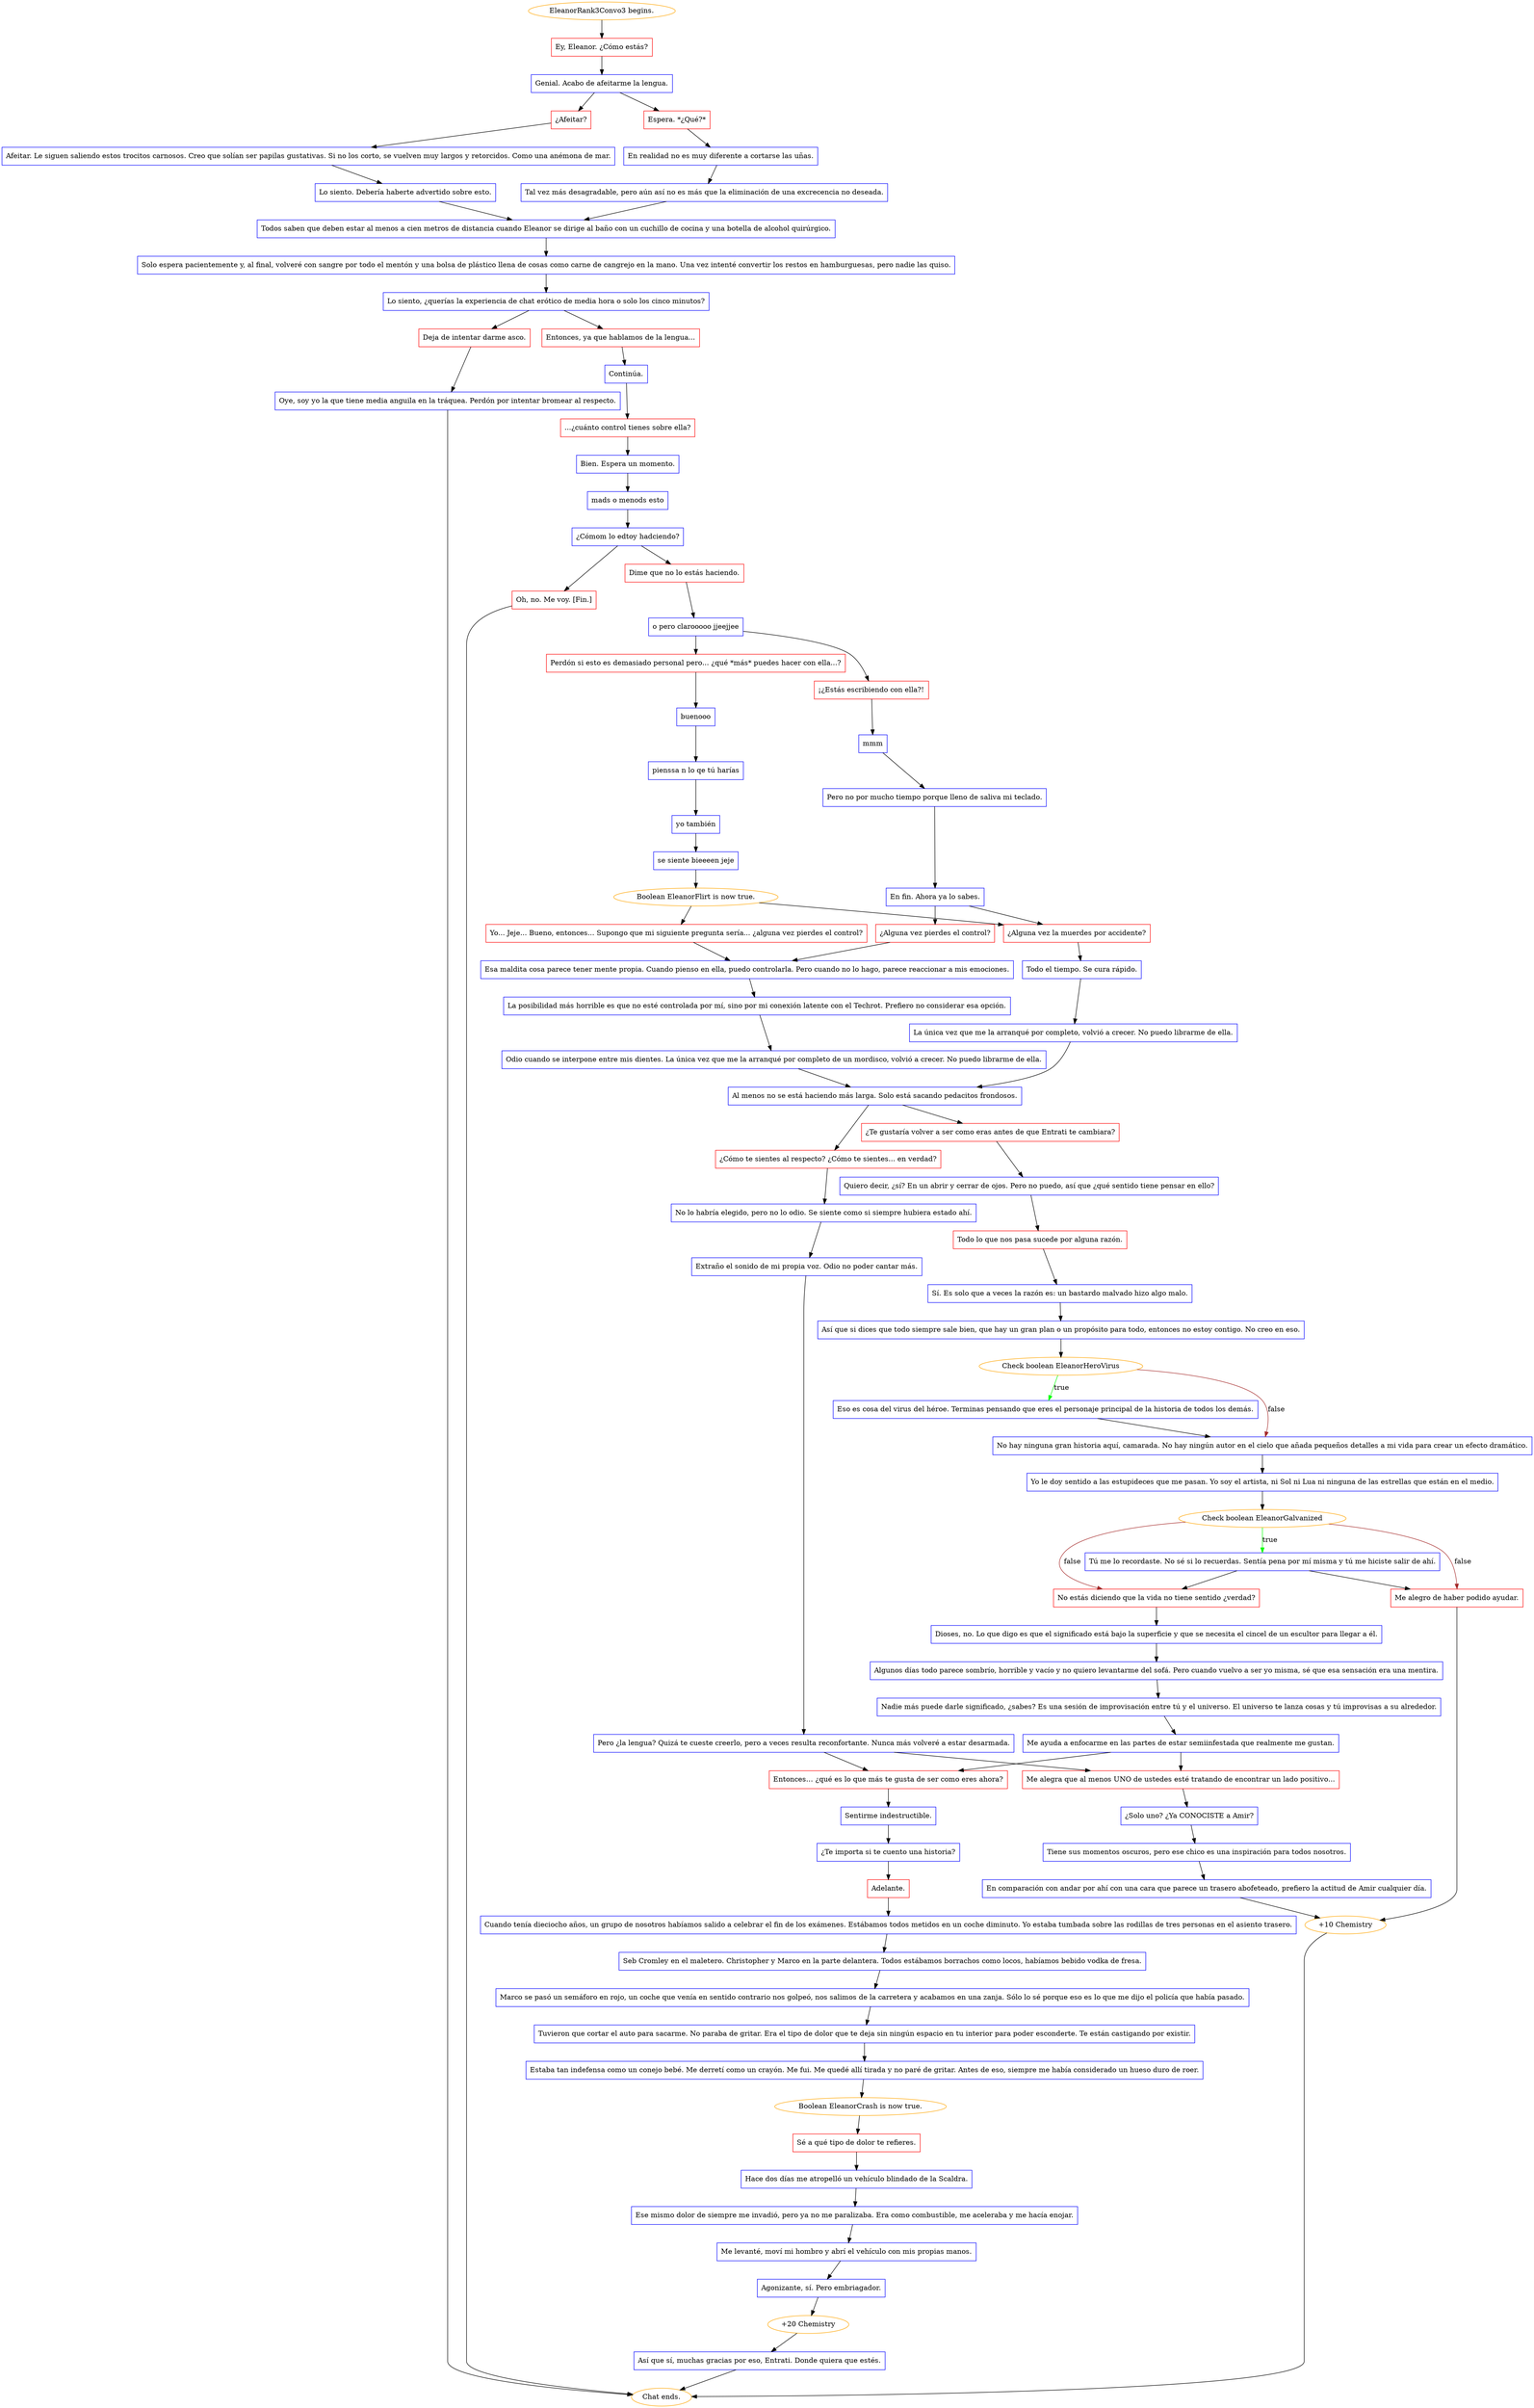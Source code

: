 digraph {
	"EleanorRank3Convo3 begins." [color=orange];
		"EleanorRank3Convo3 begins." -> j827821439;
	j827821439 [label="Ey, Eleanor. ¿Cómo estás?",shape=box,color=red];
		j827821439 -> j2634829391;
	j2634829391 [label="Genial. Acabo de afeitarme la lengua.",shape=box,color=blue];
		j2634829391 -> j693164960;
		j2634829391 -> j824314210;
	j693164960 [label="¿Afeitar?",shape=box,color=red];
		j693164960 -> j271326514;
	j824314210 [label="Espera. *¿Qué?*",shape=box,color=red];
		j824314210 -> j2583310522;
	j271326514 [label="Afeitar. Le siguen saliendo estos trocitos carnosos. Creo que solían ser papilas gustativas. Si no los corto, se vuelven muy largos y retorcidos. Como una anémona de mar.",shape=box,color=blue];
		j271326514 -> j1596570835;
	j2583310522 [label="En realidad no es muy diferente a cortarse las uñas.",shape=box,color=blue];
		j2583310522 -> j3515370234;
	j1596570835 [label="Lo siento. Debería haberte advertido sobre esto.",shape=box,color=blue];
		j1596570835 -> j871387236;
	j3515370234 [label="Tal vez más desagradable, pero aún así no es más que la eliminación de una excrecencia no deseada.",shape=box,color=blue];
		j3515370234 -> j871387236;
	j871387236 [label="Todos saben que deben estar al menos a cien metros de distancia cuando Eleanor se dirige al baño con un cuchillo de cocina y una botella de alcohol quirúrgico.",shape=box,color=blue];
		j871387236 -> j2221014602;
	j2221014602 [label="Solo espera pacientemente y, al final, volveré con sangre por todo el mentón y una bolsa de plástico llena de cosas como carne de cangrejo en la mano. Una vez intenté convertir los restos en hamburguesas, pero nadie las quiso.",shape=box,color=blue];
		j2221014602 -> j179172615;
	j179172615 [label="Lo siento, ¿querías la experiencia de chat erótico de media hora o solo los cinco minutos?",shape=box,color=blue];
		j179172615 -> j1128264435;
		j179172615 -> j2885575969;
	j1128264435 [label="Deja de intentar darme asco.",shape=box,color=red];
		j1128264435 -> j2176497095;
	j2885575969 [label="Entonces, ya que hablamos de la lengua...",shape=box,color=red];
		j2885575969 -> j185817533;
	j2176497095 [label="Oye, soy yo la que tiene media anguila en la tráquea. Perdón por intentar bromear al respecto.",shape=box,color=blue];
		j2176497095 -> "Chat ends.";
	j185817533 [label="Continúa.",shape=box,color=blue];
		j185817533 -> j2028564819;
	"Chat ends." [color=orange];
	j2028564819 [label="...¿cuánto control tienes sobre ella?",shape=box,color=red];
		j2028564819 -> j3383203697;
	j3383203697 [label="Bien. Espera un momento.",shape=box,color=blue];
		j3383203697 -> j2141376331;
	j2141376331 [label="mads o menods esto",shape=box,color=blue];
		j2141376331 -> j1462645882;
	j1462645882 [label="¿Cómom lo edtoy hadciendo?",shape=box,color=blue];
		j1462645882 -> j2255460206;
		j1462645882 -> j3354535072;
	j2255460206 [label="Dime que no lo estás haciendo.",shape=box,color=red];
		j2255460206 -> j3102107697;
	j3354535072 [label="Oh, no. Me voy. [Fin.]",shape=box,color=red];
		j3354535072 -> "Chat ends.";
	j3102107697 [label="o pero clarooooo jjeejjee",shape=box,color=blue];
		j3102107697 -> j1148327495;
		j3102107697 -> j3306926644;
	j1148327495 [label="¡¿Estás escribiendo con ella?!",shape=box,color=red];
		j1148327495 -> j1708361230;
	j3306926644 [label="Perdón si esto es demasiado personal pero... ¿qué *más* puedes hacer con ella...?",shape=box,color=red];
		j3306926644 -> j3198417634;
	j1708361230 [label="mmm",shape=box,color=blue];
		j1708361230 -> j3195686524;
	j3198417634 [label="buenooo",shape=box,color=blue];
		j3198417634 -> j3383275146;
	j3195686524 [label="Pero no por mucho tiempo porque lleno de saliva mi teclado.",shape=box,color=blue];
		j3195686524 -> j3050311411;
	j3383275146 [label="pienssa n lo qe tú harías",shape=box,color=blue];
		j3383275146 -> j2726859181;
	j3050311411 [label="En fin. Ahora ya lo sabes.",shape=box,color=blue];
		j3050311411 -> j449521939;
		j3050311411 -> j2265729148;
	j2726859181 [label="yo también",shape=box,color=blue];
		j2726859181 -> j1031705199;
	j449521939 [label="¿Alguna vez pierdes el control?",shape=box,color=red];
		j449521939 -> j1891815370;
	j2265729148 [label="¿Alguna vez la muerdes por accidente?",shape=box,color=red];
		j2265729148 -> j3052528588;
	j1031705199 [label="se siente bieeeen jeje",shape=box,color=blue];
		j1031705199 -> j1548558611;
	j1891815370 [label="Esa maldita cosa parece tener mente propia. Cuando pienso en ella, puedo controlarla. Pero cuando no lo hago, parece reaccionar a mis emociones.",shape=box,color=blue];
		j1891815370 -> j3874054441;
	j3052528588 [label="Todo el tiempo. Se cura rápido.",shape=box,color=blue];
		j3052528588 -> j203183694;
	j1548558611 [label="Boolean EleanorFlirt is now true.",color=orange];
		j1548558611 -> j2981358785;
		j1548558611 -> j2265729148;
	j3874054441 [label="La posibilidad más horrible es que no esté controlada por mí, sino por mi conexión latente con el Techrot. Prefiero no considerar esa opción.",shape=box,color=blue];
		j3874054441 -> j2049802812;
	j203183694 [label="La única vez que me la arranqué por completo, volvió a crecer. No puedo librarme de ella.",shape=box,color=blue];
		j203183694 -> j4055739016;
	j2981358785 [label="Yo... Jeje... Bueno, entonces... Supongo que mi siguiente pregunta sería... ¿alguna vez pierdes el control?",shape=box,color=red];
		j2981358785 -> j1891815370;
	j2049802812 [label="Odio cuando se interpone entre mis dientes. La única vez que me la arranqué por completo de un mordisco, volvió a crecer. No puedo librarme de ella.",shape=box,color=blue];
		j2049802812 -> j4055739016;
	j4055739016 [label="Al menos no se está haciendo más larga. Solo está sacando pedacitos frondosos.",shape=box,color=blue];
		j4055739016 -> j1358753280;
		j4055739016 -> j2536815895;
	j1358753280 [label="¿Te gustaría volver a ser como eras antes de que Entrati te cambiara?",shape=box,color=red];
		j1358753280 -> j735112859;
	j2536815895 [label="¿Cómo te sientes al respecto? ¿Cómo te sientes... en verdad?",shape=box,color=red];
		j2536815895 -> j3931562594;
	j735112859 [label="Quiero decir, ¿sí? En un abrir y cerrar de ojos. Pero no puedo, así que ¿qué sentido tiene pensar en ello?",shape=box,color=blue];
		j735112859 -> j3588775523;
	j3931562594 [label="No lo habría elegido, pero no lo odio. Se siente como si siempre hubiera estado ahí.",shape=box,color=blue];
		j3931562594 -> j2882950103;
	j3588775523 [label="Todo lo que nos pasa sucede por alguna razón.",shape=box,color=red];
		j3588775523 -> j2088477077;
	j2882950103 [label="Extraño el sonido de mi propia voz. Odio no poder cantar más.",shape=box,color=blue];
		j2882950103 -> j437307659;
	j2088477077 [label="Sí. Es solo que a veces la razón es: un bastardo malvado hizo algo malo.",shape=box,color=blue];
		j2088477077 -> j816577269;
	j437307659 [label="Pero ¿la lengua? Quizá te cueste creerlo, pero a veces resulta reconfortante. Nunca más volveré a estar desarmada.",shape=box,color=blue];
		j437307659 -> j3703442625;
		j437307659 -> j4048763327;
	j816577269 [label="Así que si dices que todo siempre sale bien, que hay un gran plan o un propósito para todo, entonces no estoy contigo. No creo en eso.",shape=box,color=blue];
		j816577269 -> j2507987141;
	j3703442625 [label="Entonces… ¿qué es lo que más te gusta de ser como eres ahora?",shape=box,color=red];
		j3703442625 -> j1582988544;
	j4048763327 [label="Me alegra que al menos UNO de ustedes esté tratando de encontrar un lado positivo...",shape=box,color=red];
		j4048763327 -> j521942513;
	j2507987141 [label="Check boolean EleanorHeroVirus",color=orange];
		j2507987141 -> j3179453793 [label=true,color=green];
		j2507987141 -> j2162386457 [label=false,color=brown];
	j1582988544 [label="Sentirme indestructible.",shape=box,color=blue];
		j1582988544 -> j1085325729;
	j521942513 [label="¿Solo uno? ¿Ya CONOCISTE a Amir?",shape=box,color=blue];
		j521942513 -> j1807818831;
	j3179453793 [label="Eso es cosa del virus del héroe. Terminas pensando que eres el personaje principal de la historia de todos los demás.",shape=box,color=blue];
		j3179453793 -> j2162386457;
	j2162386457 [label="No hay ninguna gran historia aquí, camarada. No hay ningún autor en el cielo que añada pequeños detalles a mi vida para crear un efecto dramático.",shape=box,color=blue];
		j2162386457 -> j3084353759;
	j1085325729 [label="¿Te importa si te cuento una historia?",shape=box,color=blue];
		j1085325729 -> j338952637;
	j1807818831 [label="Tiene sus momentos oscuros, pero ese chico es una inspiración para todos nosotros.",shape=box,color=blue];
		j1807818831 -> j334169388;
	j3084353759 [label="Yo le doy sentido a las estupideces que me pasan. Yo soy el artista, ni Sol ni Lua ni ninguna de las estrellas que están en el medio.",shape=box,color=blue];
		j3084353759 -> j3106372514;
	j338952637 [label="Adelante.",shape=box,color=red];
		j338952637 -> j1386340872;
	j334169388 [label="En comparación con andar por ahí con una cara que parece un trasero abofeteado, prefiero la actitud de Amir cualquier día.",shape=box,color=blue];
		j334169388 -> j1933300832;
	j3106372514 [label="Check boolean EleanorGalvanized",color=orange];
		j3106372514 -> j3945356998 [label=true,color=green];
		j3106372514 -> j2712835049 [label=false,color=brown];
		j3106372514 -> j1857404252 [label=false,color=brown];
	j1386340872 [label="Cuando tenía dieciocho años, un grupo de nosotros habíamos salido a celebrar el fin de los exámenes. Estábamos todos metidos en un coche diminuto. Yo estaba tumbada sobre las rodillas de tres personas en el asiento trasero.",shape=box,color=blue];
		j1386340872 -> j3761895877;
	j1933300832 [label="+10 Chemistry",color=orange];
		j1933300832 -> "Chat ends.";
	j3945356998 [label="Tú me lo recordaste. No sé si lo recuerdas. Sentía pena por mí misma y tú me hiciste salir de ahí.",shape=box,color=blue];
		j3945356998 -> j2712835049;
		j3945356998 -> j1857404252;
	j2712835049 [label="Me alegro de haber podido ayudar.",shape=box,color=red];
		j2712835049 -> j1933300832;
	j1857404252 [label="No estás diciendo que la vida no tiene sentido ¿verdad?",shape=box,color=red];
		j1857404252 -> j2639712511;
	j3761895877 [label="Seb Cromley en el maletero. Christopher y Marco en la parte delantera. Todos estábamos borrachos como locos, habíamos bebido vodka de fresa.",shape=box,color=blue];
		j3761895877 -> j3606294841;
	j2639712511 [label="Dioses, no. Lo que digo es que el significado está bajo la superficie y que se necesita el cincel de un escultor para llegar a él.",shape=box,color=blue];
		j2639712511 -> j3127196810;
	j3606294841 [label="Marco se pasó un semáforo en rojo, un coche que venía en sentido contrario nos golpeó, nos salimos de la carretera y acabamos en una zanja. Sólo lo sé porque eso es lo que me dijo el policía que había pasado.",shape=box,color=blue];
		j3606294841 -> j1489416715;
	j3127196810 [label="Algunos días todo parece sombrío, horrible y vacío y no quiero levantarme del sofá. Pero cuando vuelvo a ser yo misma, sé que esa sensación era una mentira.",shape=box,color=blue];
		j3127196810 -> j2919322432;
	j1489416715 [label="Tuvieron que cortar el auto para sacarme. No paraba de gritar. Era el tipo de dolor que te deja sin ningún espacio en tu interior para poder esconderte. Te están castigando por existir.",shape=box,color=blue];
		j1489416715 -> j1312254340;
	j2919322432 [label="Nadie más puede darle significado, ¿sabes? Es una sesión de improvisación entre tú y el universo. El universo te lanza cosas y tú improvisas a su alrededor.",shape=box,color=blue];
		j2919322432 -> j1242203241;
	j1312254340 [label="Estaba tan indefensa como un conejo bebé. Me derretí como un crayón. Me fui. Me quedé allí tirada y no paré de gritar. Antes de eso, siempre me había considerado un hueso duro de roer.",shape=box,color=blue];
		j1312254340 -> j1457340791;
	j1242203241 [label="Me ayuda a enfocarme en las partes de estar semiinfestada que realmente me gustan.",shape=box,color=blue];
		j1242203241 -> j3703442625;
		j1242203241 -> j4048763327;
	j1457340791 [label="Boolean EleanorCrash is now true.",color=orange];
		j1457340791 -> j3041639589;
	j3041639589 [label="Sé a qué tipo de dolor te refieres.",shape=box,color=red];
		j3041639589 -> j1473990431;
	j1473990431 [label="Hace dos días me atropelló un vehículo blindado de la Scaldra.",shape=box,color=blue];
		j1473990431 -> j2177032059;
	j2177032059 [label="Ese mismo dolor de siempre me invadió, pero ya no me paralizaba. Era como combustible, me aceleraba y me hacía enojar.",shape=box,color=blue];
		j2177032059 -> j3084119805;
	j3084119805 [label="Me levanté, moví mi hombro y abrí el vehículo con mis propias manos.",shape=box,color=blue];
		j3084119805 -> j2850484928;
	j2850484928 [label="Agonizante, sí. Pero embriagador.",shape=box,color=blue];
		j2850484928 -> j1251807676;
	j1251807676 [label="+20 Chemistry",color=orange];
		j1251807676 -> j26208426;
	j26208426 [label="Así que sí, muchas gracias por eso, Entrati. Donde quiera que estés.",shape=box,color=blue];
		j26208426 -> "Chat ends.";
}